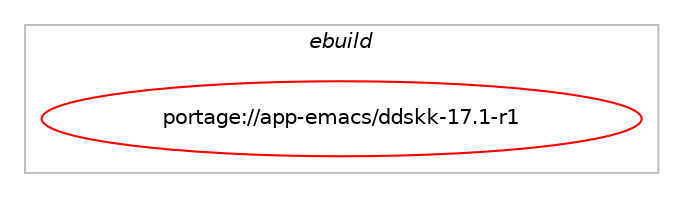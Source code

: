 digraph prolog {

# *************
# Graph options
# *************

newrank=true;
concentrate=true;
compound=true;
graph [rankdir=LR,fontname=Helvetica,fontsize=10,ranksep=1.5];#, ranksep=2.5, nodesep=0.2];
edge  [arrowhead=vee];
node  [fontname=Helvetica,fontsize=10];

# **********
# The ebuild
# **********

subgraph cluster_leftcol {
color=gray;
label=<<i>ebuild</i>>;
id [label="portage://app-emacs/ddskk-17.1-r1", color=red, width=4, href="../app-emacs/ddskk-17.1-r1.svg"];
}

# ****************
# The dependencies
# ****************

subgraph cluster_midcol {
color=gray;
label=<<i>dependencies</i>>;
subgraph cluster_compile {
fillcolor="#eeeeee";
style=filled;
label=<<i>compile</i>>;
}
subgraph cluster_compileandrun {
fillcolor="#eeeeee";
style=filled;
label=<<i>compile and run</i>>;
}
subgraph cluster_run {
fillcolor="#eeeeee";
style=filled;
label=<<i>run</i>>;
# *** BEGIN UNKNOWN DEPENDENCY TYPE (TODO) ***
# id -> equal(any_of_group([package_dependency(portage://app-emacs/ddskk-17.1-r1,run,no,app-i18n,skk-jisyo,none,[,,],[],[]),package_dependency(portage://app-emacs/ddskk-17.1-r1,run,no,virtual,skkserv,none,[,,],[],[])]))
# *** END UNKNOWN DEPENDENCY TYPE (TODO) ***

# *** BEGIN UNKNOWN DEPENDENCY TYPE (TODO) ***
# id -> equal(use_conditional_group(positive,ruby,portage://app-emacs/ddskk-17.1-r1,[any_of_group([all_of_group([package_dependency(portage://app-emacs/ddskk-17.1-r1,run,no,dev-lang,ruby,none,[,,],[slot(3.1)],[]),package_dependency(portage://app-emacs/ddskk-17.1-r1,run,no,virtual,rubygems,none,[,,],[],[use(enable(ruby_targets_ruby31),negative)])])])]))
# *** END UNKNOWN DEPENDENCY TYPE (TODO) ***

# *** BEGIN UNKNOWN DEPENDENCY TYPE (TODO) ***
# id -> equal(package_dependency(portage://app-emacs/ddskk-17.1-r1,run,no,app-editors,emacs,greaterequal,[25.3,,,25.3],any_different_slot,[]))
# *** END UNKNOWN DEPENDENCY TYPE (TODO) ***

}
}

# **************
# The candidates
# **************

subgraph cluster_choices {
rank=same;
color=gray;
label=<<i>candidates</i>>;

}

}
